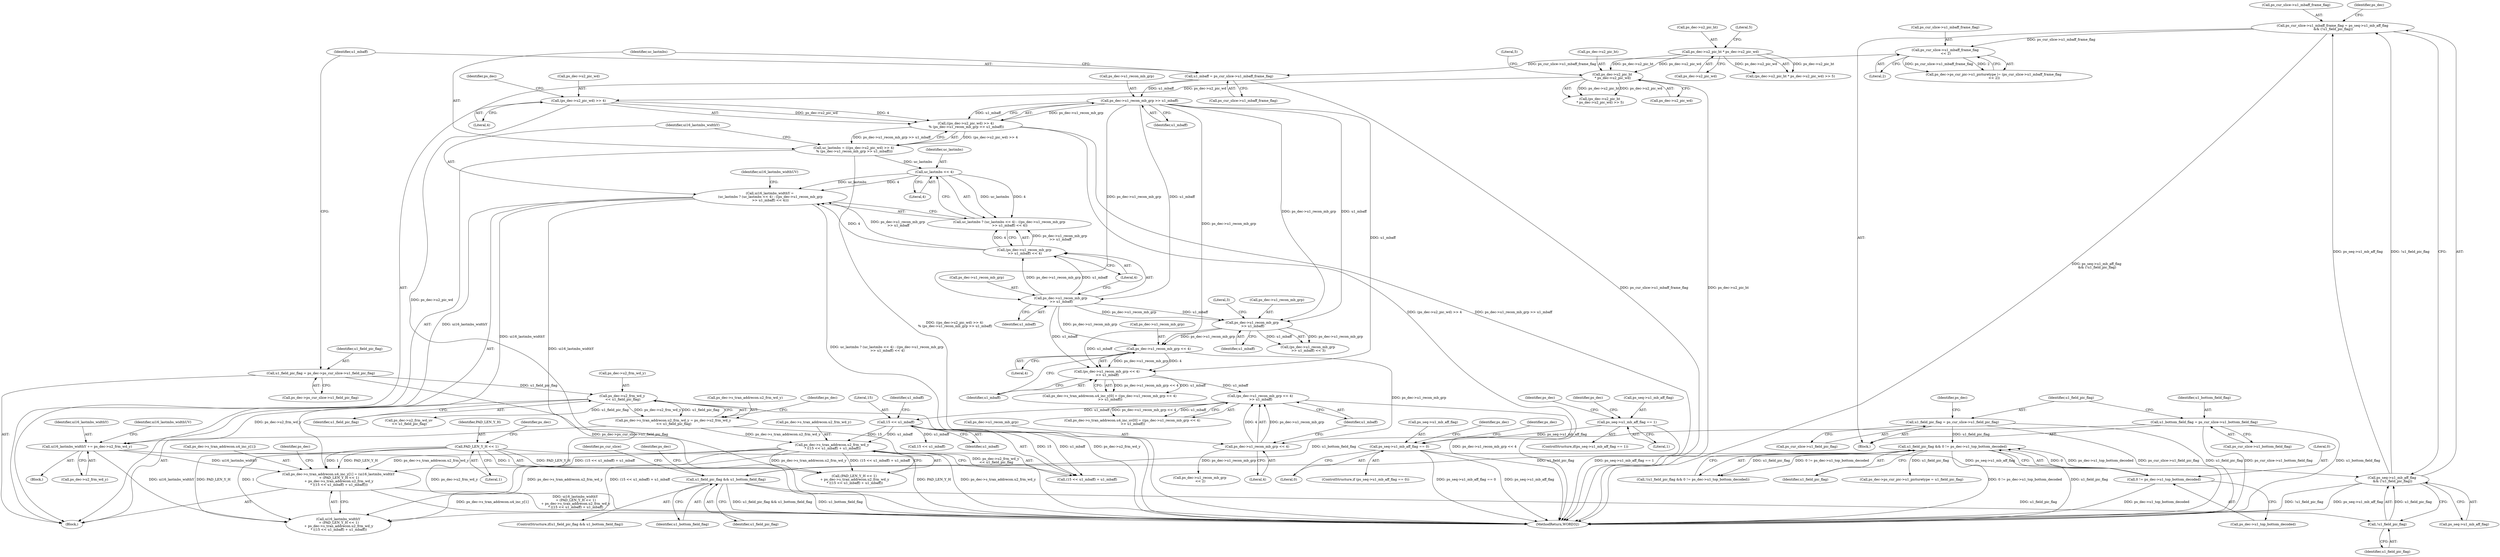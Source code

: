 digraph "0_Android_f634481e940421020e52f511c1fb34aac1db4b2f@array" {
"1001894" [label="(Call,ps_dec->s_tran_addrecon.u4_inc_y[1] = (ui16_lastmbs_widthY\n + (PAD_LEN_Y_H << 1)\n + ps_dec->s_tran_addrecon.u2_frm_wd_y\n * ((15 << u1_mbaff) + u1_mbaff)))"];
"1001854" [label="(Call,ui16_lastmbs_widthY += ps_dec->u2_frm_wd_y)"];
"1001835" [label="(Call,ps_dec->u2_frm_wd_y\n << u1_field_pic_flag)"];
"1001739" [label="(Call,u1_field_pic_flag = ps_dec->ps_cur_slice->u1_field_pic_flag)"];
"1001767" [label="(Call,ui16_lastmbs_widthY =\n (uc_lastmbs ? (uc_lastmbs << 4) : ((ps_dec->u1_recon_mb_grp\n >> u1_mbaff) << 4)))"];
"1001771" [label="(Call,uc_lastmbs << 4)"];
"1001753" [label="(Call,uc_lastmbs = (((ps_dec->u2_pic_wd) >> 4)\n % (ps_dec->u1_recon_mb_grp >> u1_mbaff)))"];
"1001755" [label="(Call,((ps_dec->u2_pic_wd) >> 4)\n % (ps_dec->u1_recon_mb_grp >> u1_mbaff))"];
"1001756" [label="(Call,(ps_dec->u2_pic_wd) >> 4)"];
"1001307" [label="(Call,ps_dec->u2_pic_ht\n * ps_dec->u2_pic_wd)"];
"1001292" [label="(Call,ps_dec->u2_pic_ht * ps_dec->u2_pic_wd)"];
"1001761" [label="(Call,ps_dec->u1_recon_mb_grp >> u1_mbaff)"];
"1001747" [label="(Call,u1_mbaff = ps_cur_slice->u1_mbaff_frame_flag)"];
"1001364" [label="(Call,ps_cur_slice->u1_mbaff_frame_flag\n << 2)"];
"1001348" [label="(Call,ps_cur_slice->u1_mbaff_frame_flag = ps_seq->u1_mb_aff_flag\n && (!u1_field_pic_flag))"];
"1001352" [label="(Call,ps_seq->u1_mb_aff_flag\n && (!u1_field_pic_flag))"];
"1000312" [label="(Call,ps_seq->u1_mb_aff_flag == 0)"];
"1000284" [label="(Call,ps_seq->u1_mb_aff_flag == 1)"];
"1001356" [label="(Call,!u1_field_pic_flag)"];
"1001245" [label="(Call,u1_field_pic_flag && u1_bottom_field_flag)"];
"1000814" [label="(Call,u1_field_pic_flag && 0 != ps_dec->u1_top_bottom_decoded)"];
"1000181" [label="(Call,u1_field_pic_flag = ps_cur_slice->u1_field_pic_flag)"];
"1000816" [label="(Call,0 != ps_dec->u1_top_bottom_decoded)"];
"1000175" [label="(Call,u1_bottom_field_flag = ps_cur_slice->u1_bottom_field_flag)"];
"1001774" [label="(Call,(ps_dec->u1_recon_mb_grp\n >> u1_mbaff) << 4)"];
"1001775" [label="(Call,ps_dec->u1_recon_mb_grp\n >> u1_mbaff)"];
"1001905" [label="(Call,PAD_LEN_Y_H << 1)"];
"1001908" [label="(Call,ps_dec->s_tran_addrecon.u2_frm_wd_y\n * ((15 << u1_mbaff) + u1_mbaff))"];
"1001829" [label="(Call,ps_dec->s_tran_addrecon.u2_frm_wd_y = ps_dec->u2_frm_wd_y\n << u1_field_pic_flag)"];
"1001915" [label="(Call,15 << u1_mbaff)"];
"1001887" [label="(Call,(ps_dec->u1_recon_mb_grp << 4)\n >> u1_mbaff)"];
"1001888" [label="(Call,ps_dec->u1_recon_mb_grp << 4)"];
"1001873" [label="(Call,ps_dec->u1_recon_mb_grp << 4)"];
"1001790" [label="(Call,ps_dec->u1_recon_mb_grp\n >> u1_mbaff)"];
"1001872" [label="(Call,(ps_dec->u1_recon_mb_grp << 4)\n >> u1_mbaff)"];
"1001839" [label="(Identifier,u1_field_pic_flag)"];
"1001755" [label="(Call,((ps_dec->u2_pic_wd) >> 4)\n % (ps_dec->u1_recon_mb_grp >> u1_mbaff))"];
"1001774" [label="(Call,(ps_dec->u1_recon_mb_grp\n >> u1_mbaff) << 4)"];
"1001953" [label="(Call,ps_dec->u1_recon_mb_grp\n << 2)"];
"1001314" [label="(Literal,5)"];
"1000316" [label="(Literal,0)"];
"1001916" [label="(Literal,15)"];
"1001795" [label="(Literal,3)"];
"1001291" [label="(Call,(ps_dec->u2_pic_ht * ps_dec->u2_pic_wd) >> 5)"];
"1001853" [label="(Block,)"];
"1001780" [label="(Literal,4)"];
"1001783" [label="(Identifier,ui16_lastmbs_widthUV)"];
"1001902" [label="(Call,ui16_lastmbs_widthY\n + (PAD_LEN_Y_H << 1)\n + ps_dec->s_tran_addrecon.u2_frm_wd_y\n * ((15 << u1_mbaff) + u1_mbaff))"];
"1001757" [label="(Call,ps_dec->u2_pic_wd)"];
"1001348" [label="(Call,ps_cur_slice->u1_mbaff_frame_flag = ps_seq->u1_mb_aff_flag\n && (!u1_field_pic_flag))"];
"1000320" [label="(Identifier,ps_dec)"];
"1000813" [label="(Call,!(u1_field_pic_flag && 0 != ps_dec->u1_top_bottom_decoded))"];
"1001763" [label="(Identifier,ps_dec)"];
"1001306" [label="(Call,(ps_dec->u2_pic_ht\n * ps_dec->u2_pic_wd) >> 5)"];
"1001350" [label="(Identifier,ps_cur_slice)"];
"1000284" [label="(Call,ps_seq->u1_mb_aff_flag == 1)"];
"1001893" [label="(Identifier,u1_mbaff)"];
"1000177" [label="(Call,ps_cur_slice->u1_bottom_field_flag)"];
"1001246" [label="(Identifier,u1_field_pic_flag)"];
"1001292" [label="(Call,ps_dec->u2_pic_ht * ps_dec->u2_pic_wd)"];
"1001874" [label="(Call,ps_dec->u1_recon_mb_grp)"];
"1001247" [label="(Identifier,u1_bottom_field_flag)"];
"1001904" [label="(Call,(PAD_LEN_Y_H << 1)\n + ps_dec->s_tran_addrecon.u2_frm_wd_y\n * ((15 << u1_mbaff) + u1_mbaff))"];
"1001878" [label="(Identifier,u1_mbaff)"];
"1001767" [label="(Call,ui16_lastmbs_widthY =\n (uc_lastmbs ? (uc_lastmbs << 4) : ((ps_dec->u1_recon_mb_grp\n >> u1_mbaff) << 4)))"];
"1001748" [label="(Identifier,u1_mbaff)"];
"1001762" [label="(Call,ps_dec->u1_recon_mb_grp)"];
"1001923" [label="(Identifier,ps_dec)"];
"1000191" [label="(Identifier,ps_dec)"];
"1001873" [label="(Call,ps_dec->u1_recon_mb_grp << 4)"];
"1001761" [label="(Call,ps_dec->u1_recon_mb_grp >> u1_mbaff)"];
"1001791" [label="(Call,ps_dec->u1_recon_mb_grp)"];
"1001308" [label="(Call,ps_dec->u2_pic_ht)"];
"1000182" [label="(Identifier,u1_field_pic_flag)"];
"1000176" [label="(Identifier,u1_bottom_field_flag)"];
"1001917" [label="(Identifier,u1_mbaff)"];
"1000815" [label="(Identifier,u1_field_pic_flag)"];
"1001909" [label="(Call,ps_dec->s_tran_addrecon.u2_frm_wd_y)"];
"1001794" [label="(Identifier,u1_mbaff)"];
"1001747" [label="(Call,u1_mbaff = ps_cur_slice->u1_mbaff_frame_flag)"];
"1001352" [label="(Call,ps_seq->u1_mb_aff_flag\n && (!u1_field_pic_flag))"];
"1001739" [label="(Call,u1_field_pic_flag = ps_dec->ps_cur_slice->u1_field_pic_flag)"];
"1001789" [label="(Call,(ps_dec->u1_recon_mb_grp\n >> u1_mbaff) << 3)"];
"1001756" [label="(Call,(ps_dec->u2_pic_wd) >> 4)"];
"1001749" [label="(Call,ps_cur_slice->u1_mbaff_frame_flag)"];
"1001918" [label="(Identifier,u1_mbaff)"];
"1001895" [label="(Call,ps_dec->s_tran_addrecon.u4_inc_y[1])"];
"1001864" [label="(Call,ps_dec->s_tran_addrecon.u4_inc_y[0] = ((ps_dec->u1_recon_mb_grp << 4)\n >> u1_mbaff))"];
"1001364" [label="(Call,ps_cur_slice->u1_mbaff_frame_flag\n << 2)"];
"1001299" [label="(Literal,5)"];
"1000285" [label="(Call,ps_seq->u1_mb_aff_flag)"];
"1000288" [label="(Literal,1)"];
"1001887" [label="(Call,(ps_dec->u1_recon_mb_grp << 4)\n >> u1_mbaff)"];
"1001906" [label="(Identifier,PAD_LEN_Y_H)"];
"1001790" [label="(Call,ps_dec->u1_recon_mb_grp\n >> u1_mbaff)"];
"1001889" [label="(Call,ps_dec->u1_recon_mb_grp)"];
"1001879" [label="(Call,ps_dec->s_tran_addrecon.u4_inc_uv[0] = ((ps_dec->u1_recon_mb_grp << 4)\n >> u1_mbaff))"];
"1001776" [label="(Call,ps_dec->u1_recon_mb_grp)"];
"1001760" [label="(Literal,4)"];
"1001769" [label="(Call,uc_lastmbs ? (uc_lastmbs << 4) : ((ps_dec->u1_recon_mb_grp\n >> u1_mbaff) << 4))"];
"1001754" [label="(Identifier,uc_lastmbs)"];
"1001737" [label="(Block,)"];
"1001860" [label="(Identifier,ui16_lastmbs_widthUV)"];
"1001830" [label="(Call,ps_dec->s_tran_addrecon.u2_frm_wd_y)"];
"1001779" [label="(Identifier,u1_mbaff)"];
"1001296" [label="(Call,ps_dec->u2_pic_wd)"];
"1000818" [label="(Call,ps_dec->u1_top_bottom_decoded)"];
"1001368" [label="(Literal,2)"];
"1001914" [label="(Call,(15 << u1_mbaff) + u1_mbaff)"];
"1001854" [label="(Call,ui16_lastmbs_widthY += ps_dec->u2_frm_wd_y)"];
"1001829" [label="(Call,ps_dec->s_tran_addrecon.u2_frm_wd_y = ps_dec->u2_frm_wd_y\n << u1_field_pic_flag)"];
"1000325" [label="(Identifier,ps_dec)"];
"1001915" [label="(Call,15 << u1_mbaff)"];
"1001753" [label="(Call,uc_lastmbs = (((ps_dec->u2_pic_wd) >> 4)\n % (ps_dec->u1_recon_mb_grp >> u1_mbaff)))"];
"1001765" [label="(Identifier,u1_mbaff)"];
"1000816" [label="(Call,0 != ps_dec->u1_top_bottom_decoded)"];
"1000181" [label="(Call,u1_field_pic_flag = ps_cur_slice->u1_field_pic_flag)"];
"1001892" [label="(Literal,4)"];
"1001245" [label="(Call,u1_field_pic_flag && u1_bottom_field_flag)"];
"1001940" [label="(Call,15 << u1_mbaff)"];
"1001905" [label="(Call,PAD_LEN_Y_H << 1)"];
"1001872" [label="(Call,(ps_dec->u1_recon_mb_grp << 4)\n >> u1_mbaff)"];
"1001855" [label="(Identifier,ui16_lastmbs_widthY)"];
"1001835" [label="(Call,ps_dec->u2_frm_wd_y\n << u1_field_pic_flag)"];
"1001311" [label="(Call,ps_dec->u2_pic_wd)"];
"1001775" [label="(Call,ps_dec->u1_recon_mb_grp\n >> u1_mbaff)"];
"1001365" [label="(Call,ps_cur_slice->u1_mbaff_frame_flag)"];
"1001154" [label="(Call,ps_dec->ps_cur_pic->u1_picturetype = u1_field_pic_flag)"];
"1001773" [label="(Literal,4)"];
"1002154" [label="(MethodReturn,WORD32)"];
"1000312" [label="(Call,ps_seq->u1_mb_aff_flag == 0)"];
"1001772" [label="(Identifier,uc_lastmbs)"];
"1000817" [label="(Literal,0)"];
"1001908" [label="(Call,ps_dec->s_tran_addrecon.u2_frm_wd_y\n * ((15 << u1_mbaff) + u1_mbaff))"];
"1001836" [label="(Call,ps_dec->u2_frm_wd_y)"];
"1001358" [label="(Call,ps_dec->ps_cur_pic->u1_picturetype |= (ps_cur_slice->u1_mbaff_frame_flag\n << 2))"];
"1000814" [label="(Call,u1_field_pic_flag && 0 != ps_dec->u1_top_bottom_decoded)"];
"1000175" [label="(Call,u1_bottom_field_flag = ps_cur_slice->u1_bottom_field_flag)"];
"1001843" [label="(Identifier,ps_dec)"];
"1001888" [label="(Call,ps_dec->u1_recon_mb_grp << 4)"];
"1001877" [label="(Literal,4)"];
"1001307" [label="(Call,ps_dec->u2_pic_ht\n * ps_dec->u2_pic_wd)"];
"1000311" [label="(ControlStructure,if (ps_seq->u1_mb_aff_flag == 0))"];
"1001894" [label="(Call,ps_dec->s_tran_addrecon.u4_inc_y[1] = (ui16_lastmbs_widthY\n + (PAD_LEN_Y_H << 1)\n + ps_dec->s_tran_addrecon.u2_frm_wd_y\n * ((15 << u1_mbaff) + u1_mbaff)))"];
"1001846" [label="(Call,ps_dec->u2_frm_wd_uv\n << u1_field_pic_flag)"];
"1001293" [label="(Call,ps_dec->u2_pic_ht)"];
"1001768" [label="(Identifier,ui16_lastmbs_widthY)"];
"1001741" [label="(Call,ps_dec->ps_cur_slice->u1_field_pic_flag)"];
"1000313" [label="(Call,ps_seq->u1_mb_aff_flag)"];
"1000308" [label="(Identifier,ps_dec)"];
"1001357" [label="(Identifier,u1_field_pic_flag)"];
"1001356" [label="(Call,!u1_field_pic_flag)"];
"1001856" [label="(Call,ps_dec->u2_frm_wd_y)"];
"1001740" [label="(Identifier,u1_field_pic_flag)"];
"1000292" [label="(Identifier,ps_dec)"];
"1001907" [label="(Literal,1)"];
"1000141" [label="(Block,)"];
"1001353" [label="(Call,ps_seq->u1_mb_aff_flag)"];
"1001349" [label="(Call,ps_cur_slice->u1_mbaff_frame_flag)"];
"1000283" [label="(ControlStructure,if(ps_seq->u1_mb_aff_flag == 1))"];
"1001361" [label="(Identifier,ps_dec)"];
"1001911" [label="(Identifier,ps_dec)"];
"1000183" [label="(Call,ps_cur_slice->u1_field_pic_flag)"];
"1001255" [label="(Identifier,ps_dec)"];
"1001244" [label="(ControlStructure,if(u1_field_pic_flag && u1_bottom_field_flag))"];
"1001771" [label="(Call,uc_lastmbs << 4)"];
"1001894" -> "1001737"  [label="AST: "];
"1001894" -> "1001902"  [label="CFG: "];
"1001895" -> "1001894"  [label="AST: "];
"1001902" -> "1001894"  [label="AST: "];
"1001923" -> "1001894"  [label="CFG: "];
"1001894" -> "1002154"  [label="DDG: ps_dec->s_tran_addrecon.u4_inc_y[1]"];
"1001894" -> "1002154"  [label="DDG: ui16_lastmbs_widthY\n + (PAD_LEN_Y_H << 1)\n + ps_dec->s_tran_addrecon.u2_frm_wd_y\n * ((15 << u1_mbaff) + u1_mbaff)"];
"1001854" -> "1001894"  [label="DDG: ui16_lastmbs_widthY"];
"1001767" -> "1001894"  [label="DDG: ui16_lastmbs_widthY"];
"1001905" -> "1001894"  [label="DDG: PAD_LEN_Y_H"];
"1001905" -> "1001894"  [label="DDG: 1"];
"1001908" -> "1001894"  [label="DDG: ps_dec->s_tran_addrecon.u2_frm_wd_y"];
"1001908" -> "1001894"  [label="DDG: (15 << u1_mbaff) + u1_mbaff"];
"1001854" -> "1001853"  [label="AST: "];
"1001854" -> "1001856"  [label="CFG: "];
"1001855" -> "1001854"  [label="AST: "];
"1001856" -> "1001854"  [label="AST: "];
"1001860" -> "1001854"  [label="CFG: "];
"1001854" -> "1002154"  [label="DDG: ps_dec->u2_frm_wd_y"];
"1001835" -> "1001854"  [label="DDG: ps_dec->u2_frm_wd_y"];
"1001767" -> "1001854"  [label="DDG: ui16_lastmbs_widthY"];
"1001854" -> "1001902"  [label="DDG: ui16_lastmbs_widthY"];
"1001835" -> "1001829"  [label="AST: "];
"1001835" -> "1001839"  [label="CFG: "];
"1001836" -> "1001835"  [label="AST: "];
"1001839" -> "1001835"  [label="AST: "];
"1001829" -> "1001835"  [label="CFG: "];
"1001835" -> "1002154"  [label="DDG: ps_dec->u2_frm_wd_y"];
"1001835" -> "1001829"  [label="DDG: ps_dec->u2_frm_wd_y"];
"1001835" -> "1001829"  [label="DDG: u1_field_pic_flag"];
"1001739" -> "1001835"  [label="DDG: u1_field_pic_flag"];
"1001835" -> "1001846"  [label="DDG: u1_field_pic_flag"];
"1001739" -> "1001737"  [label="AST: "];
"1001739" -> "1001741"  [label="CFG: "];
"1001740" -> "1001739"  [label="AST: "];
"1001741" -> "1001739"  [label="AST: "];
"1001748" -> "1001739"  [label="CFG: "];
"1001739" -> "1002154"  [label="DDG: ps_dec->ps_cur_slice->u1_field_pic_flag"];
"1001767" -> "1001737"  [label="AST: "];
"1001767" -> "1001769"  [label="CFG: "];
"1001768" -> "1001767"  [label="AST: "];
"1001769" -> "1001767"  [label="AST: "];
"1001783" -> "1001767"  [label="CFG: "];
"1001767" -> "1002154"  [label="DDG: uc_lastmbs ? (uc_lastmbs << 4) : ((ps_dec->u1_recon_mb_grp\n >> u1_mbaff) << 4)"];
"1001771" -> "1001767"  [label="DDG: uc_lastmbs"];
"1001771" -> "1001767"  [label="DDG: 4"];
"1001774" -> "1001767"  [label="DDG: ps_dec->u1_recon_mb_grp\n >> u1_mbaff"];
"1001774" -> "1001767"  [label="DDG: 4"];
"1001767" -> "1001902"  [label="DDG: ui16_lastmbs_widthY"];
"1001771" -> "1001769"  [label="AST: "];
"1001771" -> "1001773"  [label="CFG: "];
"1001772" -> "1001771"  [label="AST: "];
"1001773" -> "1001771"  [label="AST: "];
"1001769" -> "1001771"  [label="CFG: "];
"1001771" -> "1001769"  [label="DDG: uc_lastmbs"];
"1001771" -> "1001769"  [label="DDG: 4"];
"1001753" -> "1001771"  [label="DDG: uc_lastmbs"];
"1001753" -> "1001737"  [label="AST: "];
"1001753" -> "1001755"  [label="CFG: "];
"1001754" -> "1001753"  [label="AST: "];
"1001755" -> "1001753"  [label="AST: "];
"1001768" -> "1001753"  [label="CFG: "];
"1001753" -> "1002154"  [label="DDG: ((ps_dec->u2_pic_wd) >> 4)\n % (ps_dec->u1_recon_mb_grp >> u1_mbaff)"];
"1001755" -> "1001753"  [label="DDG: (ps_dec->u2_pic_wd) >> 4"];
"1001755" -> "1001753"  [label="DDG: ps_dec->u1_recon_mb_grp >> u1_mbaff"];
"1001755" -> "1001761"  [label="CFG: "];
"1001756" -> "1001755"  [label="AST: "];
"1001761" -> "1001755"  [label="AST: "];
"1001755" -> "1002154"  [label="DDG: (ps_dec->u2_pic_wd) >> 4"];
"1001755" -> "1002154"  [label="DDG: ps_dec->u1_recon_mb_grp >> u1_mbaff"];
"1001756" -> "1001755"  [label="DDG: ps_dec->u2_pic_wd"];
"1001756" -> "1001755"  [label="DDG: 4"];
"1001761" -> "1001755"  [label="DDG: ps_dec->u1_recon_mb_grp"];
"1001761" -> "1001755"  [label="DDG: u1_mbaff"];
"1001756" -> "1001760"  [label="CFG: "];
"1001757" -> "1001756"  [label="AST: "];
"1001760" -> "1001756"  [label="AST: "];
"1001763" -> "1001756"  [label="CFG: "];
"1001756" -> "1002154"  [label="DDG: ps_dec->u2_pic_wd"];
"1001307" -> "1001756"  [label="DDG: ps_dec->u2_pic_wd"];
"1001307" -> "1001306"  [label="AST: "];
"1001307" -> "1001311"  [label="CFG: "];
"1001308" -> "1001307"  [label="AST: "];
"1001311" -> "1001307"  [label="AST: "];
"1001314" -> "1001307"  [label="CFG: "];
"1001307" -> "1002154"  [label="DDG: ps_dec->u2_pic_ht"];
"1001307" -> "1001306"  [label="DDG: ps_dec->u2_pic_ht"];
"1001307" -> "1001306"  [label="DDG: ps_dec->u2_pic_wd"];
"1001292" -> "1001307"  [label="DDG: ps_dec->u2_pic_ht"];
"1001292" -> "1001307"  [label="DDG: ps_dec->u2_pic_wd"];
"1001292" -> "1001291"  [label="AST: "];
"1001292" -> "1001296"  [label="CFG: "];
"1001293" -> "1001292"  [label="AST: "];
"1001296" -> "1001292"  [label="AST: "];
"1001299" -> "1001292"  [label="CFG: "];
"1001292" -> "1001291"  [label="DDG: ps_dec->u2_pic_ht"];
"1001292" -> "1001291"  [label="DDG: ps_dec->u2_pic_wd"];
"1001761" -> "1001765"  [label="CFG: "];
"1001762" -> "1001761"  [label="AST: "];
"1001765" -> "1001761"  [label="AST: "];
"1001747" -> "1001761"  [label="DDG: u1_mbaff"];
"1001761" -> "1001775"  [label="DDG: ps_dec->u1_recon_mb_grp"];
"1001761" -> "1001775"  [label="DDG: u1_mbaff"];
"1001761" -> "1001790"  [label="DDG: ps_dec->u1_recon_mb_grp"];
"1001761" -> "1001790"  [label="DDG: u1_mbaff"];
"1001761" -> "1001873"  [label="DDG: ps_dec->u1_recon_mb_grp"];
"1001761" -> "1001872"  [label="DDG: u1_mbaff"];
"1001747" -> "1001737"  [label="AST: "];
"1001747" -> "1001749"  [label="CFG: "];
"1001748" -> "1001747"  [label="AST: "];
"1001749" -> "1001747"  [label="AST: "];
"1001754" -> "1001747"  [label="CFG: "];
"1001747" -> "1002154"  [label="DDG: ps_cur_slice->u1_mbaff_frame_flag"];
"1001364" -> "1001747"  [label="DDG: ps_cur_slice->u1_mbaff_frame_flag"];
"1001364" -> "1001358"  [label="AST: "];
"1001364" -> "1001368"  [label="CFG: "];
"1001365" -> "1001364"  [label="AST: "];
"1001368" -> "1001364"  [label="AST: "];
"1001358" -> "1001364"  [label="CFG: "];
"1001364" -> "1001358"  [label="DDG: ps_cur_slice->u1_mbaff_frame_flag"];
"1001364" -> "1001358"  [label="DDG: 2"];
"1001348" -> "1001364"  [label="DDG: ps_cur_slice->u1_mbaff_frame_flag"];
"1001348" -> "1000141"  [label="AST: "];
"1001348" -> "1001352"  [label="CFG: "];
"1001349" -> "1001348"  [label="AST: "];
"1001352" -> "1001348"  [label="AST: "];
"1001361" -> "1001348"  [label="CFG: "];
"1001348" -> "1002154"  [label="DDG: ps_seq->u1_mb_aff_flag\n && (!u1_field_pic_flag)"];
"1001352" -> "1001348"  [label="DDG: ps_seq->u1_mb_aff_flag"];
"1001352" -> "1001348"  [label="DDG: !u1_field_pic_flag"];
"1001352" -> "1001353"  [label="CFG: "];
"1001352" -> "1001356"  [label="CFG: "];
"1001353" -> "1001352"  [label="AST: "];
"1001356" -> "1001352"  [label="AST: "];
"1001352" -> "1002154"  [label="DDG: ps_seq->u1_mb_aff_flag"];
"1001352" -> "1002154"  [label="DDG: !u1_field_pic_flag"];
"1000312" -> "1001352"  [label="DDG: ps_seq->u1_mb_aff_flag"];
"1001356" -> "1001352"  [label="DDG: u1_field_pic_flag"];
"1000312" -> "1000311"  [label="AST: "];
"1000312" -> "1000316"  [label="CFG: "];
"1000313" -> "1000312"  [label="AST: "];
"1000316" -> "1000312"  [label="AST: "];
"1000320" -> "1000312"  [label="CFG: "];
"1000325" -> "1000312"  [label="CFG: "];
"1000312" -> "1002154"  [label="DDG: ps_seq->u1_mb_aff_flag == 0"];
"1000312" -> "1002154"  [label="DDG: ps_seq->u1_mb_aff_flag"];
"1000284" -> "1000312"  [label="DDG: ps_seq->u1_mb_aff_flag"];
"1000284" -> "1000283"  [label="AST: "];
"1000284" -> "1000288"  [label="CFG: "];
"1000285" -> "1000284"  [label="AST: "];
"1000288" -> "1000284"  [label="AST: "];
"1000292" -> "1000284"  [label="CFG: "];
"1000308" -> "1000284"  [label="CFG: "];
"1000284" -> "1002154"  [label="DDG: ps_seq->u1_mb_aff_flag == 1"];
"1001356" -> "1001357"  [label="CFG: "];
"1001357" -> "1001356"  [label="AST: "];
"1001245" -> "1001356"  [label="DDG: u1_field_pic_flag"];
"1001245" -> "1001244"  [label="AST: "];
"1001245" -> "1001246"  [label="CFG: "];
"1001245" -> "1001247"  [label="CFG: "];
"1001246" -> "1001245"  [label="AST: "];
"1001247" -> "1001245"  [label="AST: "];
"1001255" -> "1001245"  [label="CFG: "];
"1001350" -> "1001245"  [label="CFG: "];
"1001245" -> "1002154"  [label="DDG: u1_bottom_field_flag"];
"1001245" -> "1002154"  [label="DDG: u1_field_pic_flag && u1_bottom_field_flag"];
"1000814" -> "1001245"  [label="DDG: u1_field_pic_flag"];
"1000175" -> "1001245"  [label="DDG: u1_bottom_field_flag"];
"1000814" -> "1000813"  [label="AST: "];
"1000814" -> "1000815"  [label="CFG: "];
"1000814" -> "1000816"  [label="CFG: "];
"1000815" -> "1000814"  [label="AST: "];
"1000816" -> "1000814"  [label="AST: "];
"1000813" -> "1000814"  [label="CFG: "];
"1000814" -> "1002154"  [label="DDG: 0 != ps_dec->u1_top_bottom_decoded"];
"1000814" -> "1002154"  [label="DDG: u1_field_pic_flag"];
"1000814" -> "1000813"  [label="DDG: u1_field_pic_flag"];
"1000814" -> "1000813"  [label="DDG: 0 != ps_dec->u1_top_bottom_decoded"];
"1000181" -> "1000814"  [label="DDG: u1_field_pic_flag"];
"1000816" -> "1000814"  [label="DDG: 0"];
"1000816" -> "1000814"  [label="DDG: ps_dec->u1_top_bottom_decoded"];
"1000814" -> "1001154"  [label="DDG: u1_field_pic_flag"];
"1000181" -> "1000141"  [label="AST: "];
"1000181" -> "1000183"  [label="CFG: "];
"1000182" -> "1000181"  [label="AST: "];
"1000183" -> "1000181"  [label="AST: "];
"1000191" -> "1000181"  [label="CFG: "];
"1000181" -> "1002154"  [label="DDG: u1_field_pic_flag"];
"1000181" -> "1002154"  [label="DDG: ps_cur_slice->u1_field_pic_flag"];
"1000816" -> "1000818"  [label="CFG: "];
"1000817" -> "1000816"  [label="AST: "];
"1000818" -> "1000816"  [label="AST: "];
"1000816" -> "1002154"  [label="DDG: ps_dec->u1_top_bottom_decoded"];
"1000175" -> "1000141"  [label="AST: "];
"1000175" -> "1000177"  [label="CFG: "];
"1000176" -> "1000175"  [label="AST: "];
"1000177" -> "1000175"  [label="AST: "];
"1000182" -> "1000175"  [label="CFG: "];
"1000175" -> "1002154"  [label="DDG: u1_bottom_field_flag"];
"1000175" -> "1002154"  [label="DDG: ps_cur_slice->u1_bottom_field_flag"];
"1001774" -> "1001769"  [label="AST: "];
"1001774" -> "1001780"  [label="CFG: "];
"1001775" -> "1001774"  [label="AST: "];
"1001780" -> "1001774"  [label="AST: "];
"1001769" -> "1001774"  [label="CFG: "];
"1001774" -> "1001769"  [label="DDG: ps_dec->u1_recon_mb_grp\n >> u1_mbaff"];
"1001774" -> "1001769"  [label="DDG: 4"];
"1001775" -> "1001774"  [label="DDG: ps_dec->u1_recon_mb_grp"];
"1001775" -> "1001774"  [label="DDG: u1_mbaff"];
"1001775" -> "1001779"  [label="CFG: "];
"1001776" -> "1001775"  [label="AST: "];
"1001779" -> "1001775"  [label="AST: "];
"1001780" -> "1001775"  [label="CFG: "];
"1001775" -> "1001790"  [label="DDG: ps_dec->u1_recon_mb_grp"];
"1001775" -> "1001790"  [label="DDG: u1_mbaff"];
"1001775" -> "1001873"  [label="DDG: ps_dec->u1_recon_mb_grp"];
"1001775" -> "1001872"  [label="DDG: u1_mbaff"];
"1001905" -> "1001904"  [label="AST: "];
"1001905" -> "1001907"  [label="CFG: "];
"1001906" -> "1001905"  [label="AST: "];
"1001907" -> "1001905"  [label="AST: "];
"1001911" -> "1001905"  [label="CFG: "];
"1001905" -> "1002154"  [label="DDG: PAD_LEN_Y_H"];
"1001905" -> "1001902"  [label="DDG: PAD_LEN_Y_H"];
"1001905" -> "1001902"  [label="DDG: 1"];
"1001905" -> "1001904"  [label="DDG: PAD_LEN_Y_H"];
"1001905" -> "1001904"  [label="DDG: 1"];
"1001908" -> "1001904"  [label="AST: "];
"1001908" -> "1001914"  [label="CFG: "];
"1001909" -> "1001908"  [label="AST: "];
"1001914" -> "1001908"  [label="AST: "];
"1001904" -> "1001908"  [label="CFG: "];
"1001908" -> "1002154"  [label="DDG: ps_dec->s_tran_addrecon.u2_frm_wd_y"];
"1001908" -> "1001902"  [label="DDG: ps_dec->s_tran_addrecon.u2_frm_wd_y"];
"1001908" -> "1001902"  [label="DDG: (15 << u1_mbaff) + u1_mbaff"];
"1001908" -> "1001904"  [label="DDG: ps_dec->s_tran_addrecon.u2_frm_wd_y"];
"1001908" -> "1001904"  [label="DDG: (15 << u1_mbaff) + u1_mbaff"];
"1001829" -> "1001908"  [label="DDG: ps_dec->s_tran_addrecon.u2_frm_wd_y"];
"1001915" -> "1001908"  [label="DDG: 15"];
"1001915" -> "1001908"  [label="DDG: u1_mbaff"];
"1001829" -> "1001737"  [label="AST: "];
"1001830" -> "1001829"  [label="AST: "];
"1001843" -> "1001829"  [label="CFG: "];
"1001829" -> "1002154"  [label="DDG: ps_dec->u2_frm_wd_y\n << u1_field_pic_flag"];
"1001915" -> "1001914"  [label="AST: "];
"1001915" -> "1001917"  [label="CFG: "];
"1001916" -> "1001915"  [label="AST: "];
"1001917" -> "1001915"  [label="AST: "];
"1001918" -> "1001915"  [label="CFG: "];
"1001915" -> "1001914"  [label="DDG: 15"];
"1001915" -> "1001914"  [label="DDG: u1_mbaff"];
"1001887" -> "1001915"  [label="DDG: u1_mbaff"];
"1001915" -> "1001940"  [label="DDG: u1_mbaff"];
"1001887" -> "1001879"  [label="AST: "];
"1001887" -> "1001893"  [label="CFG: "];
"1001888" -> "1001887"  [label="AST: "];
"1001893" -> "1001887"  [label="AST: "];
"1001879" -> "1001887"  [label="CFG: "];
"1001887" -> "1002154"  [label="DDG: ps_dec->u1_recon_mb_grp << 4"];
"1001887" -> "1001879"  [label="DDG: ps_dec->u1_recon_mb_grp << 4"];
"1001887" -> "1001879"  [label="DDG: u1_mbaff"];
"1001888" -> "1001887"  [label="DDG: ps_dec->u1_recon_mb_grp"];
"1001888" -> "1001887"  [label="DDG: 4"];
"1001872" -> "1001887"  [label="DDG: u1_mbaff"];
"1001888" -> "1001892"  [label="CFG: "];
"1001889" -> "1001888"  [label="AST: "];
"1001892" -> "1001888"  [label="AST: "];
"1001893" -> "1001888"  [label="CFG: "];
"1001873" -> "1001888"  [label="DDG: ps_dec->u1_recon_mb_grp"];
"1001888" -> "1001953"  [label="DDG: ps_dec->u1_recon_mb_grp"];
"1001873" -> "1001872"  [label="AST: "];
"1001873" -> "1001877"  [label="CFG: "];
"1001874" -> "1001873"  [label="AST: "];
"1001877" -> "1001873"  [label="AST: "];
"1001878" -> "1001873"  [label="CFG: "];
"1001873" -> "1001872"  [label="DDG: ps_dec->u1_recon_mb_grp"];
"1001873" -> "1001872"  [label="DDG: 4"];
"1001790" -> "1001873"  [label="DDG: ps_dec->u1_recon_mb_grp"];
"1001790" -> "1001789"  [label="AST: "];
"1001790" -> "1001794"  [label="CFG: "];
"1001791" -> "1001790"  [label="AST: "];
"1001794" -> "1001790"  [label="AST: "];
"1001795" -> "1001790"  [label="CFG: "];
"1001790" -> "1001789"  [label="DDG: ps_dec->u1_recon_mb_grp"];
"1001790" -> "1001789"  [label="DDG: u1_mbaff"];
"1001790" -> "1001872"  [label="DDG: u1_mbaff"];
"1001872" -> "1001864"  [label="AST: "];
"1001872" -> "1001878"  [label="CFG: "];
"1001878" -> "1001872"  [label="AST: "];
"1001864" -> "1001872"  [label="CFG: "];
"1001872" -> "1001864"  [label="DDG: ps_dec->u1_recon_mb_grp << 4"];
"1001872" -> "1001864"  [label="DDG: u1_mbaff"];
}
